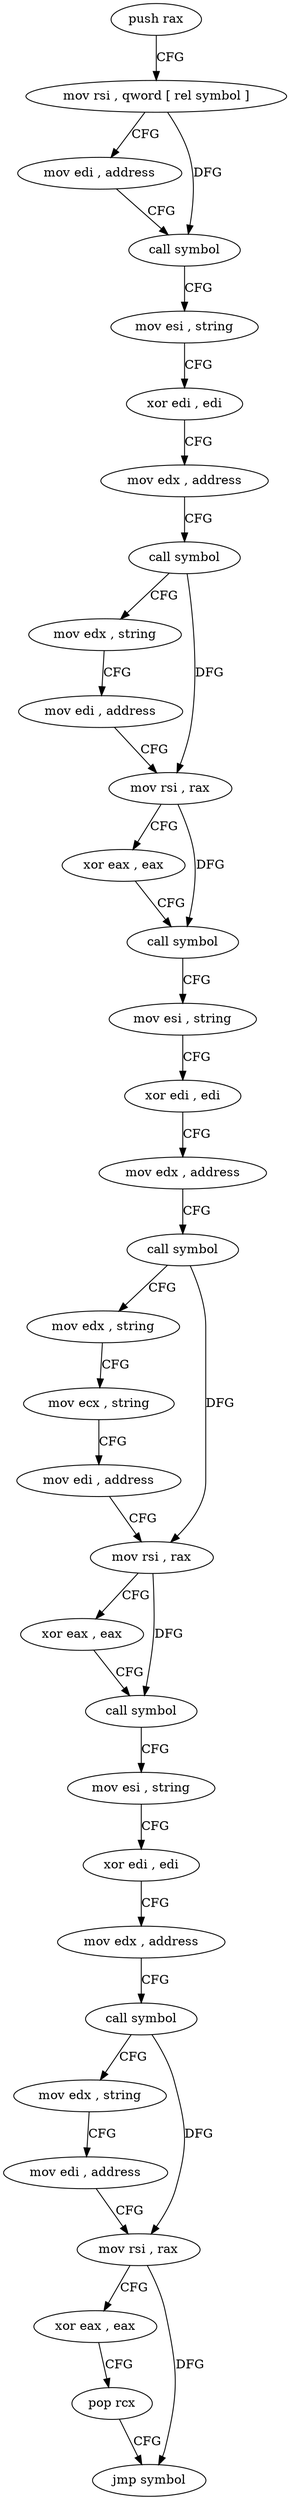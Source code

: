 digraph "func" {
"4214944" [label = "push rax" ]
"4214945" [label = "mov rsi , qword [ rel symbol ]" ]
"4214952" [label = "mov edi , address" ]
"4214957" [label = "call symbol" ]
"4214962" [label = "mov esi , string" ]
"4214967" [label = "xor edi , edi" ]
"4214969" [label = "mov edx , address" ]
"4214974" [label = "call symbol" ]
"4214979" [label = "mov edx , string" ]
"4214984" [label = "mov edi , address" ]
"4214989" [label = "mov rsi , rax" ]
"4214992" [label = "xor eax , eax" ]
"4214994" [label = "call symbol" ]
"4214999" [label = "mov esi , string" ]
"4215004" [label = "xor edi , edi" ]
"4215006" [label = "mov edx , address" ]
"4215011" [label = "call symbol" ]
"4215016" [label = "mov edx , string" ]
"4215021" [label = "mov ecx , string" ]
"4215026" [label = "mov edi , address" ]
"4215031" [label = "mov rsi , rax" ]
"4215034" [label = "xor eax , eax" ]
"4215036" [label = "call symbol" ]
"4215041" [label = "mov esi , string" ]
"4215046" [label = "xor edi , edi" ]
"4215048" [label = "mov edx , address" ]
"4215053" [label = "call symbol" ]
"4215058" [label = "mov edx , string" ]
"4215063" [label = "mov edi , address" ]
"4215068" [label = "mov rsi , rax" ]
"4215071" [label = "xor eax , eax" ]
"4215073" [label = "pop rcx" ]
"4215074" [label = "jmp symbol" ]
"4214944" -> "4214945" [ label = "CFG" ]
"4214945" -> "4214952" [ label = "CFG" ]
"4214945" -> "4214957" [ label = "DFG" ]
"4214952" -> "4214957" [ label = "CFG" ]
"4214957" -> "4214962" [ label = "CFG" ]
"4214962" -> "4214967" [ label = "CFG" ]
"4214967" -> "4214969" [ label = "CFG" ]
"4214969" -> "4214974" [ label = "CFG" ]
"4214974" -> "4214979" [ label = "CFG" ]
"4214974" -> "4214989" [ label = "DFG" ]
"4214979" -> "4214984" [ label = "CFG" ]
"4214984" -> "4214989" [ label = "CFG" ]
"4214989" -> "4214992" [ label = "CFG" ]
"4214989" -> "4214994" [ label = "DFG" ]
"4214992" -> "4214994" [ label = "CFG" ]
"4214994" -> "4214999" [ label = "CFG" ]
"4214999" -> "4215004" [ label = "CFG" ]
"4215004" -> "4215006" [ label = "CFG" ]
"4215006" -> "4215011" [ label = "CFG" ]
"4215011" -> "4215016" [ label = "CFG" ]
"4215011" -> "4215031" [ label = "DFG" ]
"4215016" -> "4215021" [ label = "CFG" ]
"4215021" -> "4215026" [ label = "CFG" ]
"4215026" -> "4215031" [ label = "CFG" ]
"4215031" -> "4215034" [ label = "CFG" ]
"4215031" -> "4215036" [ label = "DFG" ]
"4215034" -> "4215036" [ label = "CFG" ]
"4215036" -> "4215041" [ label = "CFG" ]
"4215041" -> "4215046" [ label = "CFG" ]
"4215046" -> "4215048" [ label = "CFG" ]
"4215048" -> "4215053" [ label = "CFG" ]
"4215053" -> "4215058" [ label = "CFG" ]
"4215053" -> "4215068" [ label = "DFG" ]
"4215058" -> "4215063" [ label = "CFG" ]
"4215063" -> "4215068" [ label = "CFG" ]
"4215068" -> "4215071" [ label = "CFG" ]
"4215068" -> "4215074" [ label = "DFG" ]
"4215071" -> "4215073" [ label = "CFG" ]
"4215073" -> "4215074" [ label = "CFG" ]
}
